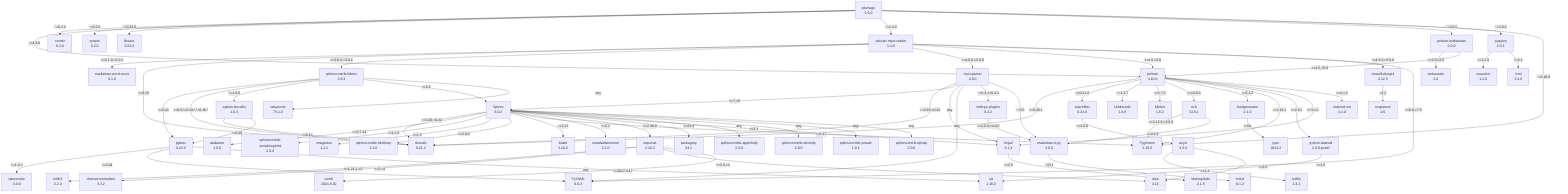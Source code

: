 flowchart TD
    classDef missing stroke-dasharray: 5
    alabaster["alabaster\n1.0.0"]
    anyio["anyio\n4.5.0"]
    babel["babel\n2.16.0"]
    beautifulsoup4["beautifulsoup4\n4.12.3"]
    blinker["blinker\n1.8.2"]
    certifi["certifi\n2024.8.30"]
    charset-normalizer["charset-normalizer\n3.3.2"]
    cssmin["cssmin\n0.2.0"]
    cssselect["cssselect\n1.2.0"]
    docutils["docutils\n0.21.2"]
    feedgenerator["feedgenerator\n2.1.0"]
    idna["idna\n3.10"]
    imagesize["imagesize\n1.4.1"]
    jinja2["Jinja2\n3.1.4"]
    latexcodec["latexcodec\n3.0.0"]
    libsass["libsass\n0.23.0"]
    lxml["lxml\n5.3.0"]
    markdown-it-py["markdown-it-py\n3.0.0"]
    markdown-word-count["markdown-word-count\n0.1.0"]
    markupsafe["MarkupSafe\n2.1.5"]
    mdit-py-plugins["mdit-py-plugins\n0.4.2"]
    mdurl["mdurl\n0.1.2"]
    myst-parser["myst-parser\n4.0.0"]
    ordered-set["ordered-set\n4.1.0"]
    packaging["packaging\n24.1"]
    pelican-myst-reader["pelican-myst-reader\n1.4.0"]
    pelican-webassets["pelican-webassets\n2.0.0"]
    pelican["pelican\n4.10.0"]
    plumage["plumage\n5.0.0"]
    pybtex-docutils["pybtex-docutils\n1.0.3"]
    pybtex["pybtex\n0.24.0"]
    pygments["Pygments\n2.18.0"]
    pynpm["pynpm\n0.2.0"]
    pyquery["pyquery\n2.0.1"]
    python-dateutil["python-dateutil\n2.9.0.post0"]
    pytz["pytz\n2024.2"]
    pyyaml["PyYAML\n6.0.2"]
    requests["requests\n2.32.3"]
    rich["rich\n13.8.1"]
    setuptools["setuptools\n75.1.0"]
    six["six\n1.16.0"]
    sniffio["sniffio\n1.3.1"]
    snowballstemmer["snowballstemmer\n2.2.0"]
    soupsieve["soupsieve\n2.6"]
    sphinx["Sphinx\n8.0.2"]
    sphinxcontrib-applehelp["sphinxcontrib-applehelp\n2.0.0"]
    sphinxcontrib-bibtex["sphinxcontrib-bibtex\n2.6.3"]
    sphinxcontrib-devhelp["sphinxcontrib-devhelp\n2.0.0"]
    sphinxcontrib-htmlhelp["sphinxcontrib-htmlhelp\n2.1.0"]
    sphinxcontrib-jsmath["sphinxcontrib-jsmath\n1.0.1"]
    sphinxcontrib-qthelp["sphinxcontrib-qthelp\n2.0.0"]
    sphinxcontrib-serializinghtml["sphinxcontrib-serializinghtml\n2.0.0"]
    unidecode["Unidecode\n1.3.8"]
    urllib3["urllib3\n2.2.3"]
    watchfiles["watchfiles\n0.24.0"]
    webassets["webassets\n2.0"]
    anyio -- ">=1.1" --> sniffio
    anyio -- ">=2.8" --> idna
    beautifulsoup4 -- ">1.2" --> soupsieve
    feedgenerator -- ">=0a" --> pytz
    jinja2 -- ">=2.0" --> markupsafe
    markdown-it-py -- "~=0.1" --> mdurl
    mdit-py-plugins -- ">=1.0.0,<4.0.0" --> markdown-it-py
    myst-parser -- ">=0.19,<0.22" --> docutils
    myst-parser -- ">=7,<9" --> sphinx
    myst-parser -- "any" --> jinja2
    myst-parser -- "any" --> pyyaml
    myst-parser -- "~=0.4,>=0.4.1" --> mdit-py-plugins
    myst-parser -- "~=3.0" --> markdown-it-py
    pelican -- ">=0.20.1" --> docutils
    pelican -- ">=0.21.0" --> watchfiles
    pelican -- ">=1.3.7" --> unidecode
    pelican -- ">=1.7.0" --> blinker
    pelican -- ">=13.6.0" --> rich
    pelican -- ">=2.1.0" --> feedgenerator
    pelican -- ">=2.16.1" --> pygments
    pelican -- ">=2.8.2" --> python-dateutil
    pelican -- ">=3.1.2" --> jinja2
    pelican -- ">=4.1.0" --> ordered-set
    pelican-myst-reader -- ">=0.1.0,<0.2.0" --> markdown-word-count
    pelican-myst-reader -- ">=0.19" --> docutils
    pelican-myst-reader -- ">=2.6.3,<3.0.0" --> sphinxcontrib-bibtex
    pelican-myst-reader -- ">=4.0.0,<5.0.0" --> myst-parser
    pelican-myst-reader -- ">=4.5,<5.0" --> pelican
    pelican-myst-reader -- ">=4.9.3,<5.0.0" --> beautifulsoup4
    pelican-myst-reader -- ">=6.0,<7.0" --> pyyaml
    pelican-webassets -- ">=2.0,<3.0" --> webassets
    pelican-webassets -- ">=4.5,<5.0" --> pelican
    plumage -- ">=4.8.0" --> pelican
    plumage -- "~=0.2.0" --> cssmin
    plumage -- "~=0.2.0" --> pynpm
    plumage -- "~=0.23.0" --> libsass
    plumage -- "~=1.4.0" --> pelican-myst-reader
    plumage -- "~=2.0.0" --> pelican-webassets
    plumage -- "~=2.0.0" --> pyquery
    plumage -- "~=2.18.0" --> pygments
    pybtex -- ">=1.0.4" --> latexcodec
    pybtex -- ">=3.01" --> pyyaml
    pybtex -- "any" --> six
    pybtex-docutils -- ">=0.14" --> docutils
    pybtex-docutils -- ">=0.16" --> pybtex
    pyquery -- ">=1.2.0" --> cssselect
    pyquery -- ">=2.1" --> lxml
    python-dateutil -- ">=1.5" --> six
    requests -- ">=1.21.1,<3" --> urllib3
    requests -- ">=2,<4" --> charset-normalizer
    requests -- ">=2.5,<4" --> idna
    requests -- ">=2017.4.17" --> certifi
    rich -- ">=2.13.0,<3.0.0" --> pygments
    rich -- ">=2.2.0" --> markdown-it-py
    sphinx -- ">=0.20,<0.22" --> docutils
    sphinx -- ">=0.7.14" --> alabaster
    sphinx -- ">=1.1.9" --> sphinxcontrib-serializinghtml
    sphinx -- ">=1.3" --> imagesize
    sphinx -- ">=2.0.0" --> sphinxcontrib-htmlhelp
    sphinx -- ">=2.13" --> babel
    sphinx -- ">=2.17" --> pygments
    sphinx -- ">=2.2" --> snowballstemmer
    sphinx -- ">=2.30.0" --> requests
    sphinx -- ">=23.0" --> packaging
    sphinx -- ">=3.1" --> jinja2
    sphinx -- "any" --> sphinxcontrib-applehelp
    sphinx -- "any" --> sphinxcontrib-devhelp
    sphinx -- "any" --> sphinxcontrib-jsmath
    sphinx -- "any" --> sphinxcontrib-qthelp
    sphinxcontrib-bibtex -- ">=0.24" --> pybtex
    sphinxcontrib-bibtex -- ">=0.8,!=0.19.*,!=0.18.*" --> docutils
    sphinxcontrib-bibtex -- ">=1.0.0" --> pybtex-docutils
    sphinxcontrib-bibtex -- ">=3.5" --> sphinx
    sphinxcontrib-bibtex -- "any" --> setuptools
    watchfiles -- ">=3.0.0" --> anyio